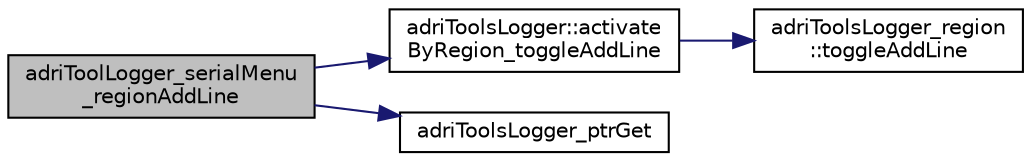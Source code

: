 digraph "adriToolLogger_serialMenu_regionAddLine"
{
 // LATEX_PDF_SIZE
  edge [fontname="Helvetica",fontsize="10",labelfontname="Helvetica",labelfontsize="10"];
  node [fontname="Helvetica",fontsize="10",shape=record];
  rankdir="LR";
  Node1 [label="adriToolLogger_serialMenu\l_regionAddLine",height=0.2,width=0.4,color="black", fillcolor="grey75", style="filled", fontcolor="black",tooltip="fonction pour le keyboard, active/desactive \"littlefs\" pour la region voullue"];
  Node1 -> Node2 [color="midnightblue",fontsize="10",style="solid",fontname="Helvetica"];
  Node2 [label="adriToolsLogger::activate\lByRegion_toggleAddLine",height=0.2,width=0.4,color="black", fillcolor="white", style="filled",URL="$classadri_tools_logger.html#a3aa03340f2aef7044578637bc3f38e72",tooltip="active/desactive \"littlefs\" pour la region voullue"];
  Node2 -> Node3 [color="midnightblue",fontsize="10",style="solid",fontname="Helvetica"];
  Node3 [label="adriToolsLogger_region\l::toggleAddLine",height=0.2,width=0.4,color="black", fillcolor="white", style="filled",URL="$classadri_tools_logger__region.html#ab51fa420585a3549f666e8c2f8392fd8",tooltip="active/desactive \"LITTLEFS\""];
  Node1 -> Node4 [color="midnightblue",fontsize="10",style="solid",fontname="Helvetica"];
  Node4 [label="adriToolsLogger_ptrGet",height=0.2,width=0.4,color="black", fillcolor="white", style="filled",URL="$logger_8cpp.html#a116548807732c186911fa15ac1f1f5f8",tooltip="ptr ver la dernierre instance de la classe \"adriToolsLogger\""];
}
